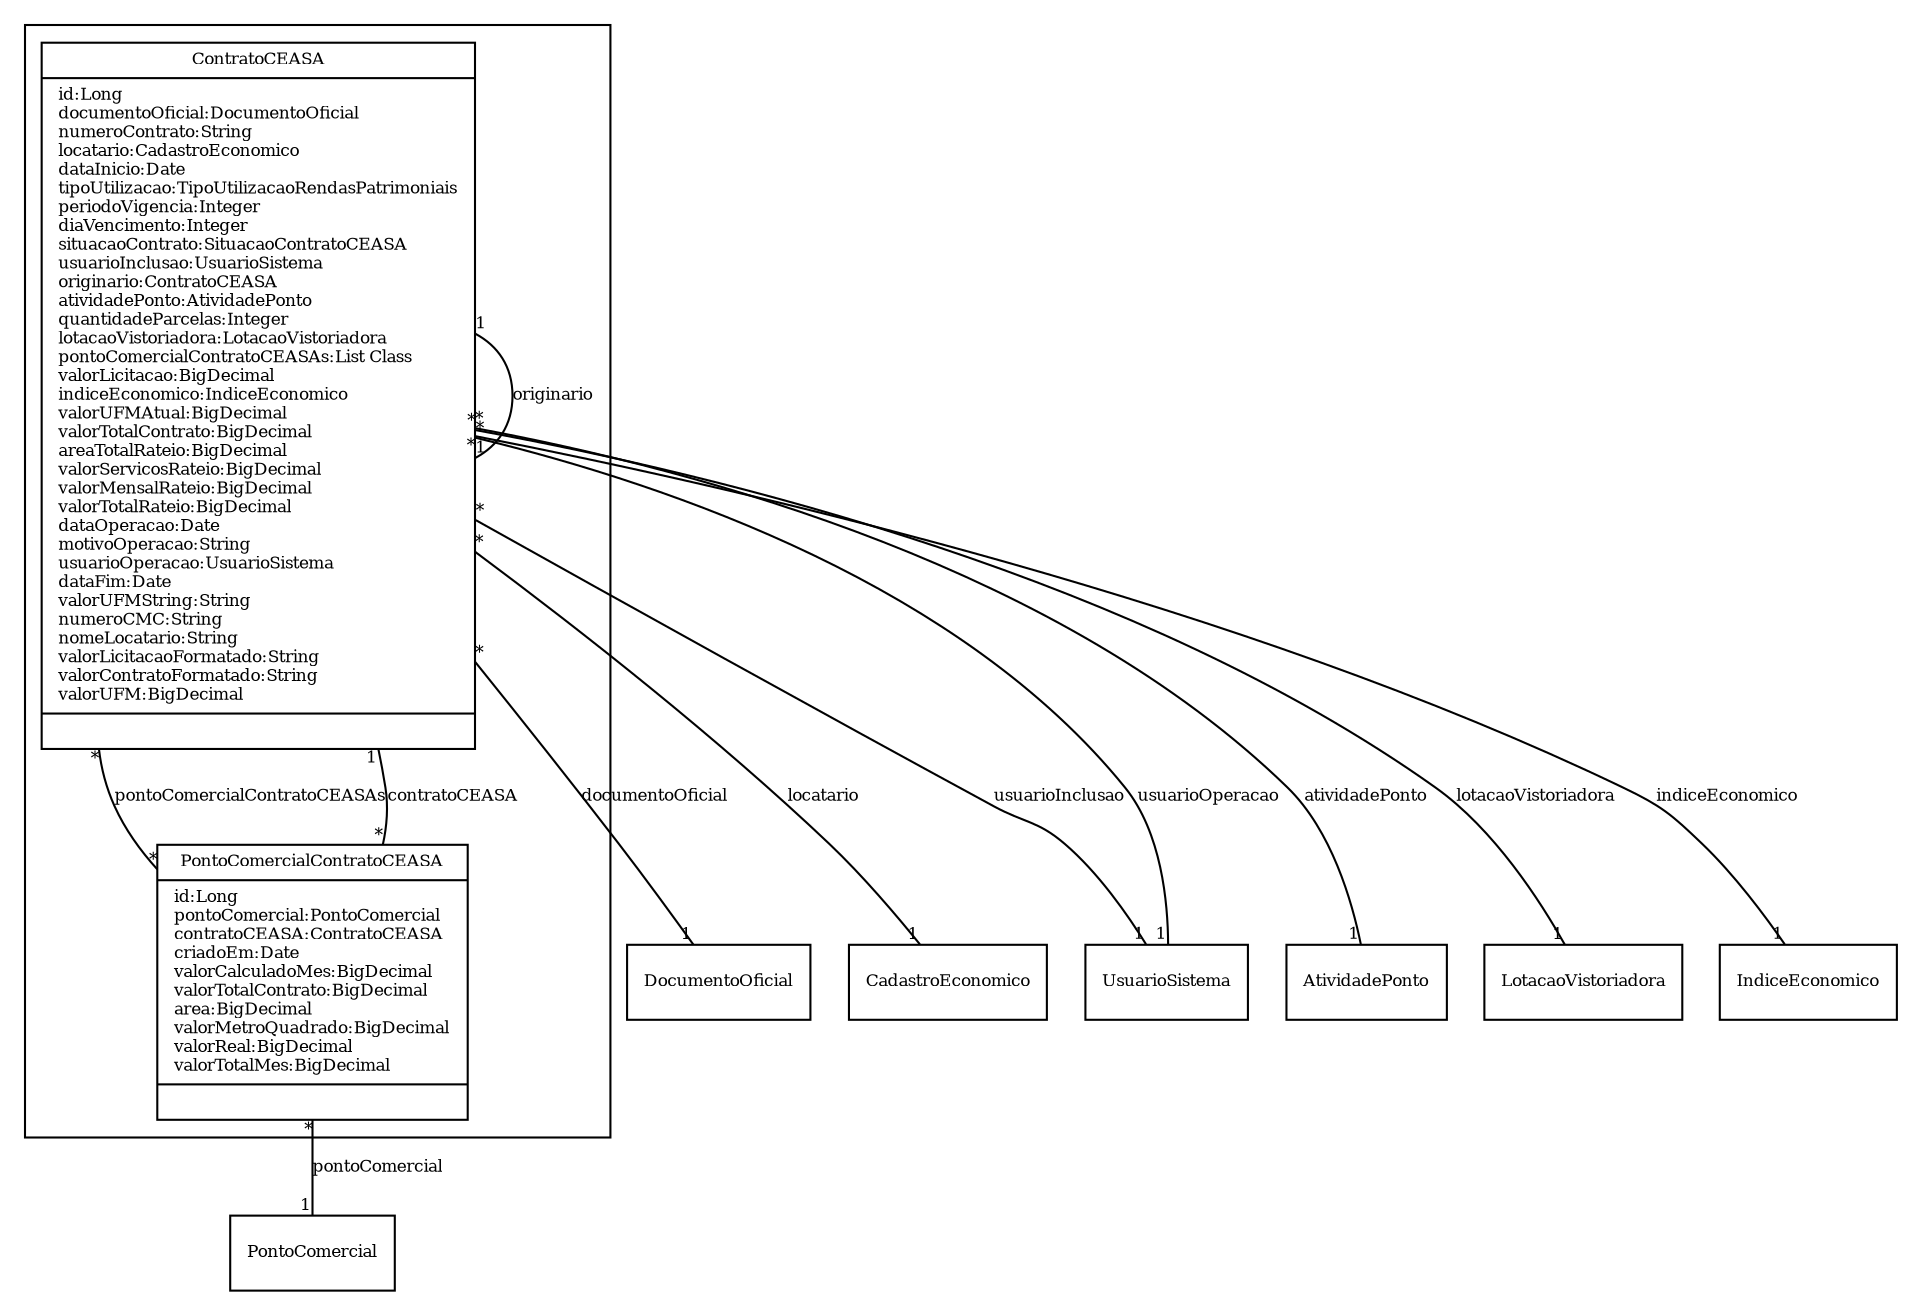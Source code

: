 digraph G{
fontname = "Times-Roman"
fontsize = 8

node [
        fontname = "Times-Roman"
        fontsize = 8
        shape = "record"
]

edge [
        fontname = "Times-Roman"
        fontsize = 8
]

subgraph clusterCONTRATO_DE_CEASA
{
ContratoCEASA [label = "{ContratoCEASA|id:Long\ldocumentoOficial:DocumentoOficial\lnumeroContrato:String\llocatario:CadastroEconomico\ldataInicio:Date\ltipoUtilizacao:TipoUtilizacaoRendasPatrimoniais\lperiodoVigencia:Integer\ldiaVencimento:Integer\lsituacaoContrato:SituacaoContratoCEASA\lusuarioInclusao:UsuarioSistema\loriginario:ContratoCEASA\latividadePonto:AtividadePonto\lquantidadeParcelas:Integer\llotacaoVistoriadora:LotacaoVistoriadora\lpontoComercialContratoCEASAs:List Class\lvalorLicitacao:BigDecimal\lindiceEconomico:IndiceEconomico\lvalorUFMAtual:BigDecimal\lvalorTotalContrato:BigDecimal\lareaTotalRateio:BigDecimal\lvalorServicosRateio:BigDecimal\lvalorMensalRateio:BigDecimal\lvalorTotalRateio:BigDecimal\ldataOperacao:Date\lmotivoOperacao:String\lusuarioOperacao:UsuarioSistema\ldataFim:Date\lvalorUFMString:String\lnumeroCMC:String\lnomeLocatario:String\lvalorLicitacaoFormatado:String\lvalorContratoFormatado:String\lvalorUFM:BigDecimal\l|\l}"]
PontoComercialContratoCEASA [label = "{PontoComercialContratoCEASA|id:Long\lpontoComercial:PontoComercial\lcontratoCEASA:ContratoCEASA\lcriadoEm:Date\lvalorCalculadoMes:BigDecimal\lvalorTotalContrato:BigDecimal\larea:BigDecimal\lvalorMetroQuadrado:BigDecimal\lvalorReal:BigDecimal\lvalorTotalMes:BigDecimal\l|\l}"]
}
edge [arrowhead = "none" headlabel = "1" taillabel = "*"] ContratoCEASA -> DocumentoOficial [label = "documentoOficial"]
edge [arrowhead = "none" headlabel = "1" taillabel = "*"] ContratoCEASA -> CadastroEconomico [label = "locatario"]
edge [arrowhead = "none" headlabel = "1" taillabel = "*"] ContratoCEASA -> UsuarioSistema [label = "usuarioInclusao"]
edge [arrowhead = "none" headlabel = "1" taillabel = "1"] ContratoCEASA -> ContratoCEASA [label = "originario"]
edge [arrowhead = "none" headlabel = "1" taillabel = "*"] ContratoCEASA -> AtividadePonto [label = "atividadePonto"]
edge [arrowhead = "none" headlabel = "1" taillabel = "*"] ContratoCEASA -> LotacaoVistoriadora [label = "lotacaoVistoriadora"]
edge [arrowhead = "none" headlabel = "*" taillabel = "*"] ContratoCEASA -> PontoComercialContratoCEASA [label = "pontoComercialContratoCEASAs"]
edge [arrowhead = "none" headlabel = "1" taillabel = "*"] ContratoCEASA -> IndiceEconomico [label = "indiceEconomico"]
edge [arrowhead = "none" headlabel = "1" taillabel = "*"] ContratoCEASA -> UsuarioSistema [label = "usuarioOperacao"]
edge [arrowhead = "none" headlabel = "1" taillabel = "*"] PontoComercialContratoCEASA -> PontoComercial [label = "pontoComercial"]
edge [arrowhead = "none" headlabel = "1" taillabel = "*"] PontoComercialContratoCEASA -> ContratoCEASA [label = "contratoCEASA"]
}
